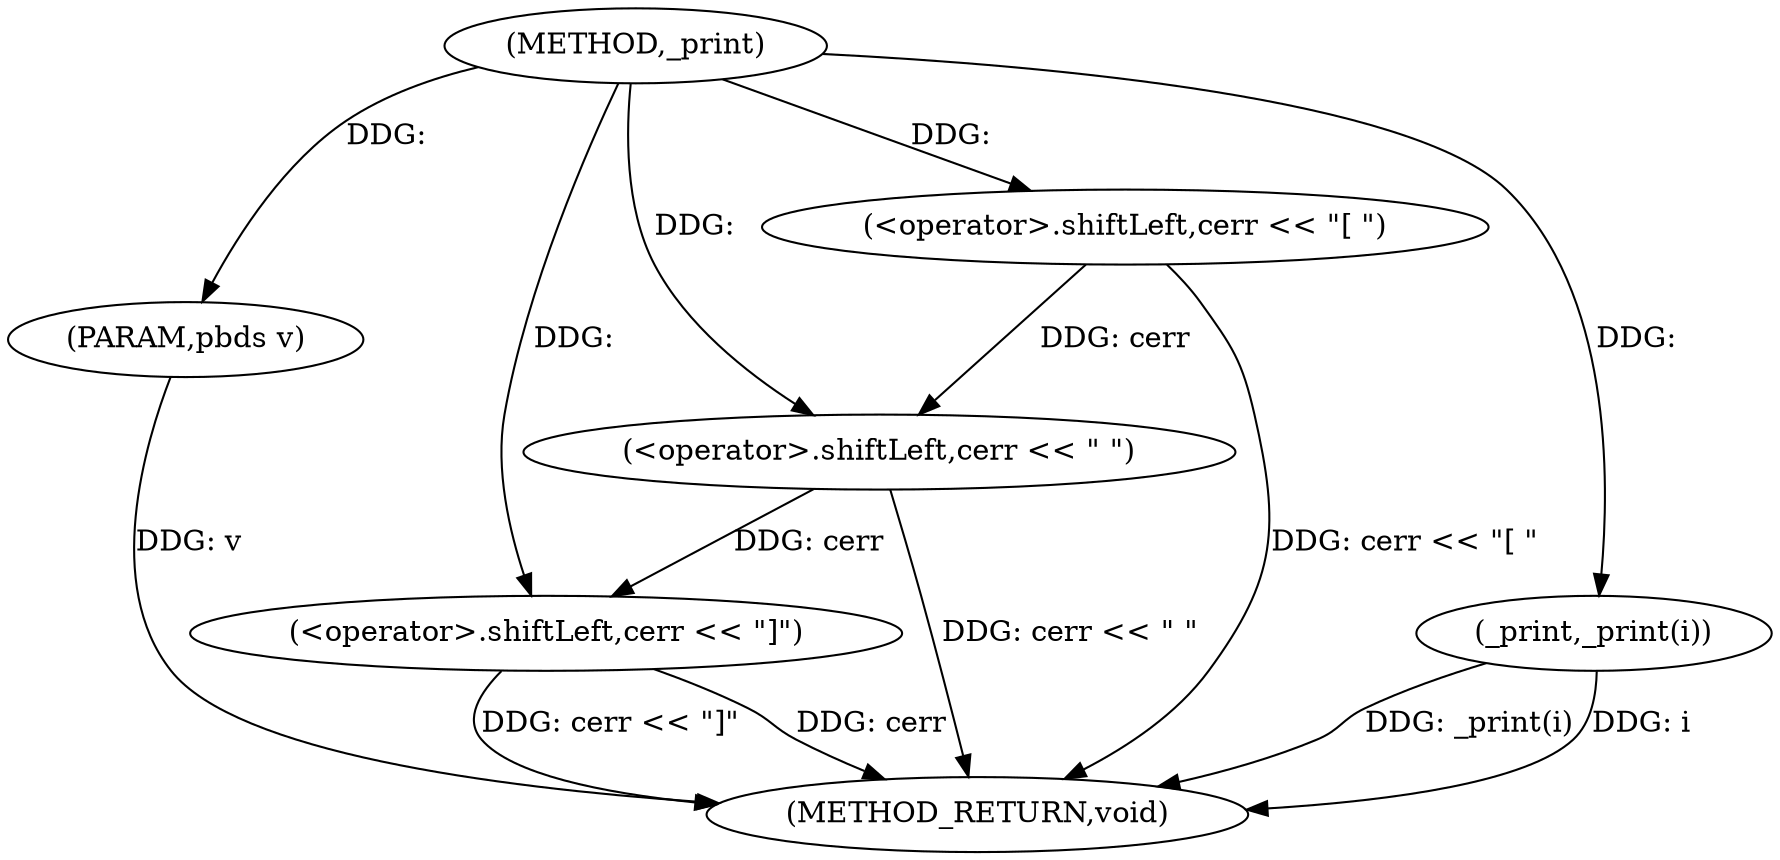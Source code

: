 digraph "_print" {  
"1000292" [label = "(METHOD,_print)" ]
"1000308" [label = "(METHOD_RETURN,void)" ]
"1000293" [label = "(PARAM,pbds v)" ]
"1000295" [label = "(<operator>.shiftLeft,cerr << \"[ \")" ]
"1000305" [label = "(<operator>.shiftLeft,cerr << \"]\")" ]
"1000300" [label = "(_print,_print(i))" ]
"1000302" [label = "(<operator>.shiftLeft,cerr << \" \")" ]
  "1000293" -> "1000308"  [ label = "DDG: v"] 
  "1000295" -> "1000308"  [ label = "DDG: cerr << \"[ \""] 
  "1000300" -> "1000308"  [ label = "DDG: _print(i)"] 
  "1000302" -> "1000308"  [ label = "DDG: cerr << \" \""] 
  "1000305" -> "1000308"  [ label = "DDG: cerr"] 
  "1000305" -> "1000308"  [ label = "DDG: cerr << \"]\""] 
  "1000300" -> "1000308"  [ label = "DDG: i"] 
  "1000292" -> "1000293"  [ label = "DDG: "] 
  "1000292" -> "1000295"  [ label = "DDG: "] 
  "1000302" -> "1000305"  [ label = "DDG: cerr"] 
  "1000292" -> "1000305"  [ label = "DDG: "] 
  "1000292" -> "1000300"  [ label = "DDG: "] 
  "1000295" -> "1000302"  [ label = "DDG: cerr"] 
  "1000292" -> "1000302"  [ label = "DDG: "] 
}
